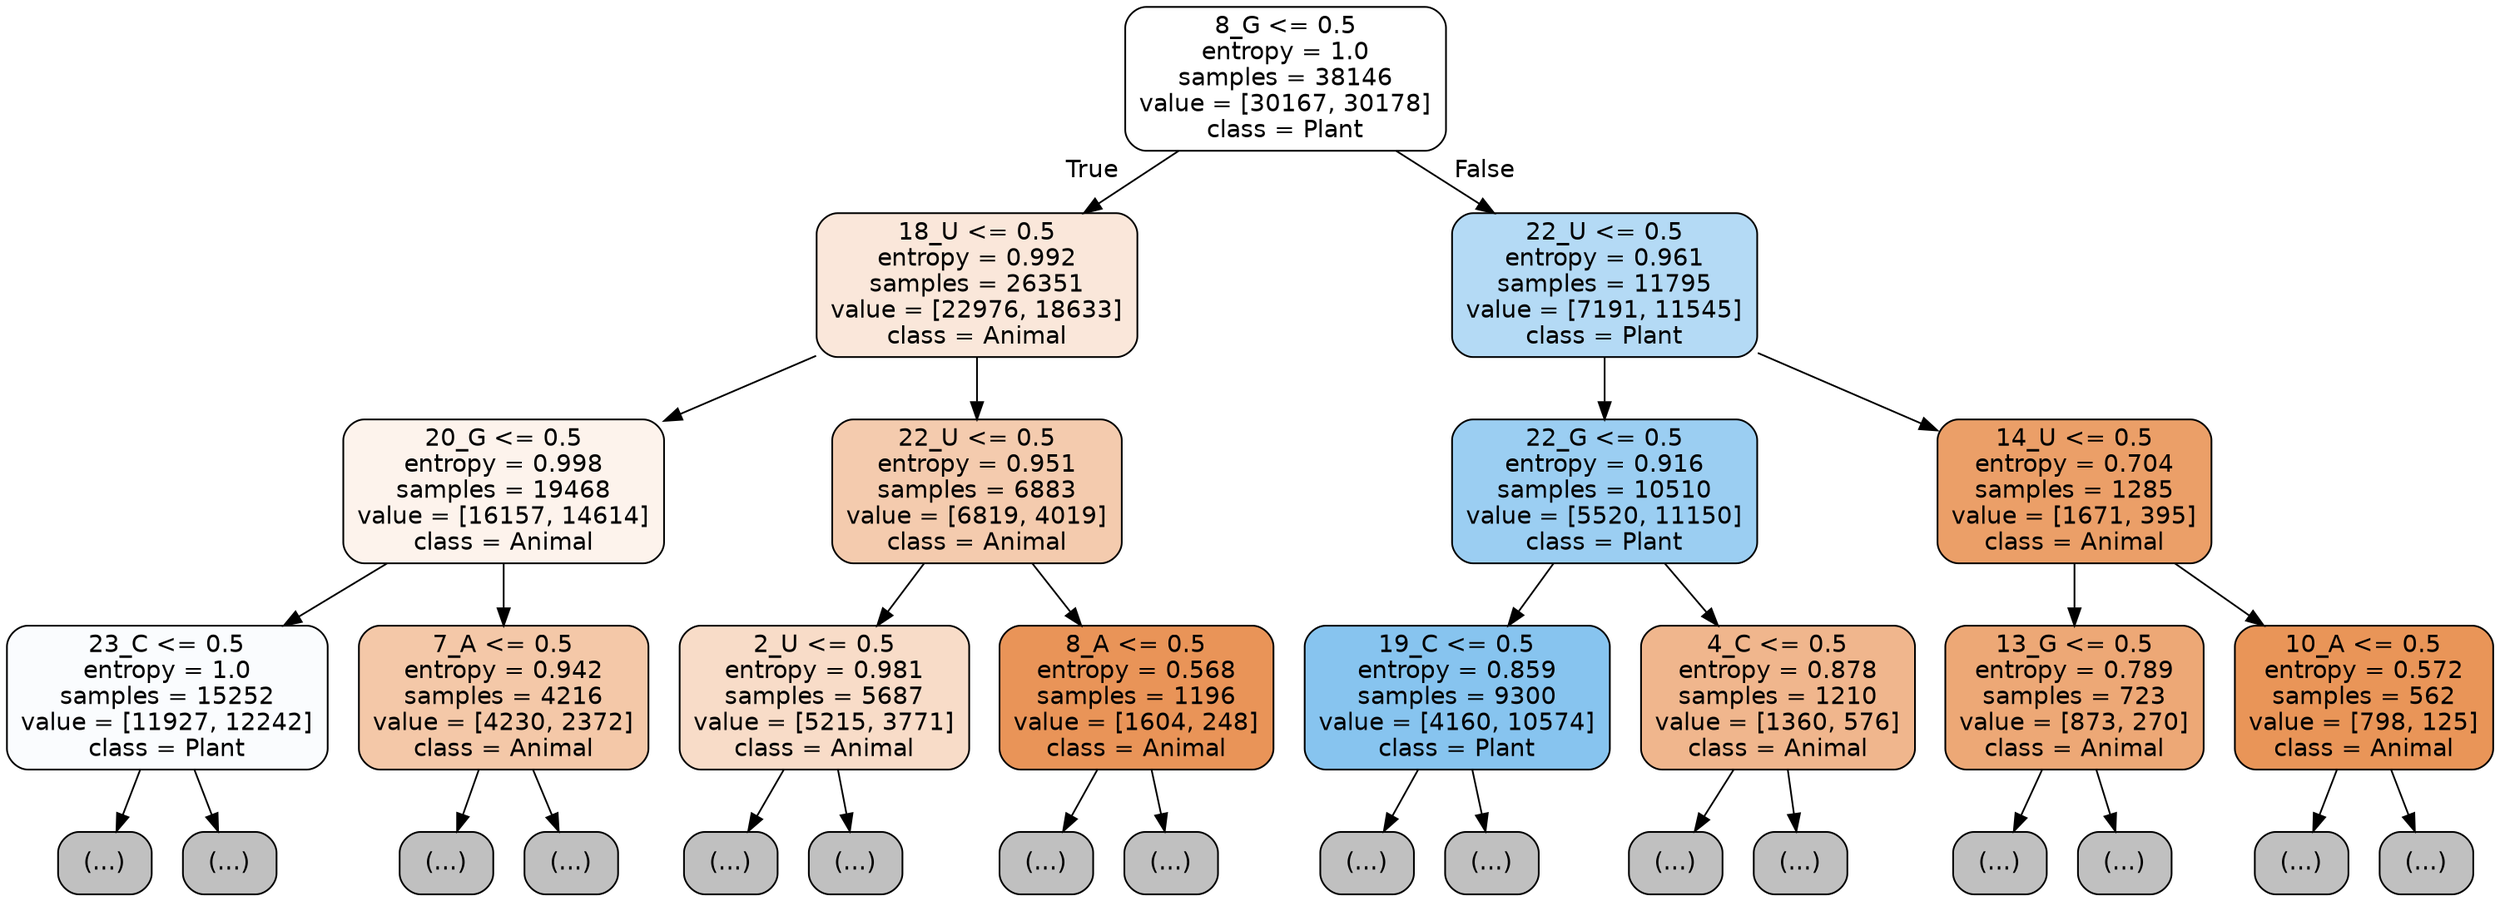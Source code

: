 digraph Tree {
node [shape=box, style="filled, rounded", color="black", fontname="helvetica"] ;
edge [fontname="helvetica"] ;
0 [label="8_G <= 0.5\nentropy = 1.0\nsamples = 38146\nvalue = [30167, 30178]\nclass = Plant", fillcolor="#ffffff"] ;
1 [label="18_U <= 0.5\nentropy = 0.992\nsamples = 26351\nvalue = [22976, 18633]\nclass = Animal", fillcolor="#fae7da"] ;
0 -> 1 [labeldistance=2.5, labelangle=45, headlabel="True"] ;
2 [label="20_G <= 0.5\nentropy = 0.998\nsamples = 19468\nvalue = [16157, 14614]\nclass = Animal", fillcolor="#fdf3ec"] ;
1 -> 2 ;
3 [label="23_C <= 0.5\nentropy = 1.0\nsamples = 15252\nvalue = [11927, 12242]\nclass = Plant", fillcolor="#fafcfe"] ;
2 -> 3 ;
4 [label="(...)", fillcolor="#C0C0C0"] ;
3 -> 4 ;
6651 [label="(...)", fillcolor="#C0C0C0"] ;
3 -> 6651 ;
6938 [label="7_A <= 0.5\nentropy = 0.942\nsamples = 4216\nvalue = [4230, 2372]\nclass = Animal", fillcolor="#f4c8a8"] ;
2 -> 6938 ;
6939 [label="(...)", fillcolor="#C0C0C0"] ;
6938 -> 6939 ;
8540 [label="(...)", fillcolor="#C0C0C0"] ;
6938 -> 8540 ;
9115 [label="22_U <= 0.5\nentropy = 0.951\nsamples = 6883\nvalue = [6819, 4019]\nclass = Animal", fillcolor="#f4cbae"] ;
1 -> 9115 ;
9116 [label="2_U <= 0.5\nentropy = 0.981\nsamples = 5687\nvalue = [5215, 3771]\nclass = Animal", fillcolor="#f8dcc8"] ;
9115 -> 9116 ;
9117 [label="(...)", fillcolor="#C0C0C0"] ;
9116 -> 9117 ;
11192 [label="(...)", fillcolor="#C0C0C0"] ;
9116 -> 11192 ;
11953 [label="8_A <= 0.5\nentropy = 0.568\nsamples = 1196\nvalue = [1604, 248]\nclass = Animal", fillcolor="#e99458"] ;
9115 -> 11953 ;
11954 [label="(...)", fillcolor="#C0C0C0"] ;
11953 -> 11954 ;
12183 [label="(...)", fillcolor="#C0C0C0"] ;
11953 -> 12183 ;
12324 [label="22_U <= 0.5\nentropy = 0.961\nsamples = 11795\nvalue = [7191, 11545]\nclass = Plant", fillcolor="#b4daf5"] ;
0 -> 12324 [labeldistance=2.5, labelangle=-45, headlabel="False"] ;
12325 [label="22_G <= 0.5\nentropy = 0.916\nsamples = 10510\nvalue = [5520, 11150]\nclass = Plant", fillcolor="#9bcef2"] ;
12324 -> 12325 ;
12326 [label="19_C <= 0.5\nentropy = 0.859\nsamples = 9300\nvalue = [4160, 10574]\nclass = Plant", fillcolor="#87c4ef"] ;
12325 -> 12326 ;
12327 [label="(...)", fillcolor="#C0C0C0"] ;
12326 -> 12327 ;
14992 [label="(...)", fillcolor="#C0C0C0"] ;
12326 -> 14992 ;
15749 [label="4_C <= 0.5\nentropy = 0.878\nsamples = 1210\nvalue = [1360, 576]\nclass = Animal", fillcolor="#f0b68d"] ;
12325 -> 15749 ;
15750 [label="(...)", fillcolor="#C0C0C0"] ;
15749 -> 15750 ;
16149 [label="(...)", fillcolor="#C0C0C0"] ;
15749 -> 16149 ;
16260 [label="14_U <= 0.5\nentropy = 0.704\nsamples = 1285\nvalue = [1671, 395]\nclass = Animal", fillcolor="#eb9f68"] ;
12324 -> 16260 ;
16261 [label="13_G <= 0.5\nentropy = 0.789\nsamples = 723\nvalue = [873, 270]\nclass = Animal", fillcolor="#eda876"] ;
16260 -> 16261 ;
16262 [label="(...)", fillcolor="#C0C0C0"] ;
16261 -> 16262 ;
16479 [label="(...)", fillcolor="#C0C0C0"] ;
16261 -> 16479 ;
16578 [label="10_A <= 0.5\nentropy = 0.572\nsamples = 562\nvalue = [798, 125]\nclass = Animal", fillcolor="#e99558"] ;
16260 -> 16578 ;
16579 [label="(...)", fillcolor="#C0C0C0"] ;
16578 -> 16579 ;
16704 [label="(...)", fillcolor="#C0C0C0"] ;
16578 -> 16704 ;
}